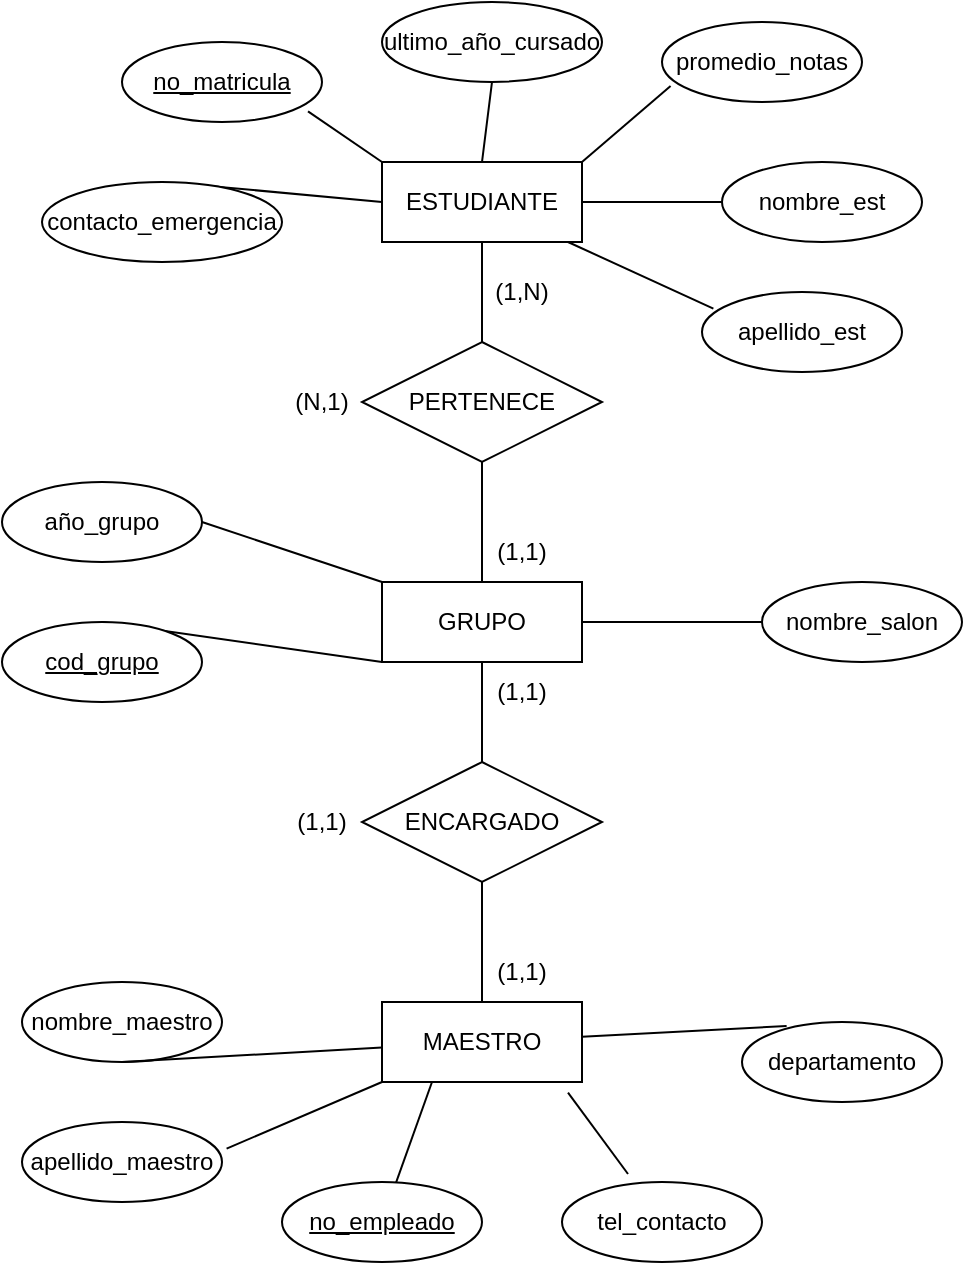 <mxfile version="24.2.7" type="github">
  <diagram id="R2lEEEUBdFMjLlhIrx00" name="Page-1">
    <mxGraphModel dx="1463" dy="652" grid="1" gridSize="10" guides="1" tooltips="1" connect="1" arrows="1" fold="1" page="1" pageScale="1" pageWidth="850" pageHeight="1100" math="0" shadow="0" extFonts="Permanent Marker^https://fonts.googleapis.com/css?family=Permanent+Marker">
      <root>
        <mxCell id="0" />
        <mxCell id="1" parent="0" />
        <mxCell id="sfVFJ_ldbt0xJAOG3OK--56" value="ESTUDIANTE" style="whiteSpace=wrap;html=1;align=center;" vertex="1" parent="1">
          <mxGeometry x="340" y="100" width="100" height="40" as="geometry" />
        </mxCell>
        <mxCell id="sfVFJ_ldbt0xJAOG3OK--57" value="MAESTRO" style="whiteSpace=wrap;html=1;align=center;" vertex="1" parent="1">
          <mxGeometry x="340" y="520" width="100" height="40" as="geometry" />
        </mxCell>
        <mxCell id="sfVFJ_ldbt0xJAOG3OK--58" value="GRUPO" style="whiteSpace=wrap;html=1;align=center;" vertex="1" parent="1">
          <mxGeometry x="340" y="310" width="100" height="40" as="geometry" />
        </mxCell>
        <mxCell id="sfVFJ_ldbt0xJAOG3OK--65" value="" style="endArrow=none;html=1;rounded=0;entryX=0.25;entryY=1;entryDx=0;entryDy=0;" edge="1" parent="1" source="sfVFJ_ldbt0xJAOG3OK--66" target="sfVFJ_ldbt0xJAOG3OK--57">
          <mxGeometry relative="1" as="geometry">
            <mxPoint x="580" y="340" as="sourcePoint" />
            <mxPoint x="610" y="330" as="targetPoint" />
          </mxGeometry>
        </mxCell>
        <mxCell id="sfVFJ_ldbt0xJAOG3OK--66" value="no_empleado" style="ellipse;whiteSpace=wrap;html=1;align=center;fontStyle=4;" vertex="1" parent="1">
          <mxGeometry x="290" y="610" width="100" height="40" as="geometry" />
        </mxCell>
        <mxCell id="sfVFJ_ldbt0xJAOG3OK--68" value="nombre_maestro" style="ellipse;whiteSpace=wrap;html=1;align=center;" vertex="1" parent="1">
          <mxGeometry x="160" y="510" width="100" height="40" as="geometry" />
        </mxCell>
        <mxCell id="sfVFJ_ldbt0xJAOG3OK--72" value="" style="endArrow=none;html=1;rounded=0;entryX=0.5;entryY=1;entryDx=0;entryDy=0;" edge="1" parent="1" source="sfVFJ_ldbt0xJAOG3OK--57" target="sfVFJ_ldbt0xJAOG3OK--68">
          <mxGeometry relative="1" as="geometry">
            <mxPoint x="620" y="90" as="sourcePoint" />
            <mxPoint x="620" y="90" as="targetPoint" />
          </mxGeometry>
        </mxCell>
        <mxCell id="sfVFJ_ldbt0xJAOG3OK--73" value="" style="endArrow=none;html=1;rounded=0;entryX=0.223;entryY=0.05;entryDx=0;entryDy=0;entryPerimeter=0;" edge="1" parent="1" source="sfVFJ_ldbt0xJAOG3OK--57" target="sfVFJ_ldbt0xJAOG3OK--74">
          <mxGeometry relative="1" as="geometry">
            <mxPoint x="620" y="290" as="sourcePoint" />
            <mxPoint x="620" y="320" as="targetPoint" />
          </mxGeometry>
        </mxCell>
        <mxCell id="sfVFJ_ldbt0xJAOG3OK--74" value="departamento" style="ellipse;whiteSpace=wrap;html=1;align=center;" vertex="1" parent="1">
          <mxGeometry x="520" y="530" width="100" height="40" as="geometry" />
        </mxCell>
        <mxCell id="sfVFJ_ldbt0xJAOG3OK--75" value="no_matricula" style="ellipse;whiteSpace=wrap;html=1;align=center;fontStyle=4;" vertex="1" parent="1">
          <mxGeometry x="210" y="40" width="100" height="40" as="geometry" />
        </mxCell>
        <mxCell id="sfVFJ_ldbt0xJAOG3OK--76" value="" style="endArrow=none;html=1;rounded=0;exitX=0.93;exitY=0.867;exitDx=0;exitDy=0;exitPerimeter=0;entryX=0;entryY=0;entryDx=0;entryDy=0;" edge="1" parent="1" source="sfVFJ_ldbt0xJAOG3OK--75" target="sfVFJ_ldbt0xJAOG3OK--56">
          <mxGeometry relative="1" as="geometry">
            <mxPoint x="190" y="190" as="sourcePoint" />
            <mxPoint x="350" y="190" as="targetPoint" />
          </mxGeometry>
        </mxCell>
        <mxCell id="sfVFJ_ldbt0xJAOG3OK--77" value="" style="endArrow=none;html=1;rounded=0;entryX=0;entryY=1;entryDx=0;entryDy=0;exitX=0.5;exitY=0;exitDx=0;exitDy=0;" edge="1" parent="1" source="sfVFJ_ldbt0xJAOG3OK--78" target="sfVFJ_ldbt0xJAOG3OK--58">
          <mxGeometry relative="1" as="geometry">
            <mxPoint x="120" y="540" as="sourcePoint" />
            <mxPoint x="280" y="540" as="targetPoint" />
          </mxGeometry>
        </mxCell>
        <mxCell id="sfVFJ_ldbt0xJAOG3OK--78" value="cod_grupo" style="ellipse;whiteSpace=wrap;html=1;align=center;fontStyle=4;" vertex="1" parent="1">
          <mxGeometry x="150" y="330" width="100" height="40" as="geometry" />
        </mxCell>
        <mxCell id="sfVFJ_ldbt0xJAOG3OK--79" value="" style="endArrow=none;html=1;rounded=0;entryX=0;entryY=0.5;entryDx=0;entryDy=0;exitX=0.637;exitY=0.033;exitDx=0;exitDy=0;exitPerimeter=0;" edge="1" parent="1" source="sfVFJ_ldbt0xJAOG3OK--80" target="sfVFJ_ldbt0xJAOG3OK--56">
          <mxGeometry relative="1" as="geometry">
            <mxPoint x="110" y="290" as="sourcePoint" />
            <mxPoint x="220" y="330" as="targetPoint" />
          </mxGeometry>
        </mxCell>
        <mxCell id="sfVFJ_ldbt0xJAOG3OK--80" value="contacto_emergencia" style="ellipse;whiteSpace=wrap;html=1;align=center;" vertex="1" parent="1">
          <mxGeometry x="170" y="110" width="120" height="40" as="geometry" />
        </mxCell>
        <mxCell id="sfVFJ_ldbt0xJAOG3OK--82" value="ultimo_año_cursado" style="ellipse;whiteSpace=wrap;html=1;align=center;" vertex="1" parent="1">
          <mxGeometry x="340" y="20" width="110" height="40" as="geometry" />
        </mxCell>
        <mxCell id="sfVFJ_ldbt0xJAOG3OK--83" value="" style="endArrow=none;html=1;rounded=0;exitX=0.5;exitY=1;exitDx=0;exitDy=0;entryX=0.5;entryY=0;entryDx=0;entryDy=0;" edge="1" parent="1" source="sfVFJ_ldbt0xJAOG3OK--82" target="sfVFJ_ldbt0xJAOG3OK--56">
          <mxGeometry relative="1" as="geometry">
            <mxPoint x="210" y="340" as="sourcePoint" />
            <mxPoint x="370" y="340" as="targetPoint" />
          </mxGeometry>
        </mxCell>
        <mxCell id="sfVFJ_ldbt0xJAOG3OK--85" value="promedio_notas" style="ellipse;whiteSpace=wrap;html=1;align=center;" vertex="1" parent="1">
          <mxGeometry x="480" y="30" width="100" height="40" as="geometry" />
        </mxCell>
        <mxCell id="sfVFJ_ldbt0xJAOG3OK--87" value="" style="endArrow=none;html=1;rounded=0;exitX=0.043;exitY=0.8;exitDx=0;exitDy=0;exitPerimeter=0;entryX=1;entryY=0;entryDx=0;entryDy=0;" edge="1" parent="1" source="sfVFJ_ldbt0xJAOG3OK--85" target="sfVFJ_ldbt0xJAOG3OK--56">
          <mxGeometry relative="1" as="geometry">
            <mxPoint x="190" y="370" as="sourcePoint" />
            <mxPoint x="350" y="370" as="targetPoint" />
          </mxGeometry>
        </mxCell>
        <mxCell id="sfVFJ_ldbt0xJAOG3OK--88" value="" style="endArrow=none;html=1;rounded=0;exitX=1;exitY=0.5;exitDx=0;exitDy=0;entryX=0;entryY=0;entryDx=0;entryDy=0;" edge="1" parent="1" source="sfVFJ_ldbt0xJAOG3OK--89" target="sfVFJ_ldbt0xJAOG3OK--58">
          <mxGeometry relative="1" as="geometry">
            <mxPoint x="270" y="270" as="sourcePoint" />
            <mxPoint x="340" y="290" as="targetPoint" />
          </mxGeometry>
        </mxCell>
        <mxCell id="sfVFJ_ldbt0xJAOG3OK--89" value="año_grupo" style="ellipse;whiteSpace=wrap;html=1;align=center;" vertex="1" parent="1">
          <mxGeometry x="150" y="260" width="100" height="40" as="geometry" />
        </mxCell>
        <mxCell id="sfVFJ_ldbt0xJAOG3OK--91" value="" style="endArrow=none;html=1;rounded=0;exitX=1;exitY=0.5;exitDx=0;exitDy=0;entryX=0;entryY=0.5;entryDx=0;entryDy=0;" edge="1" parent="1" source="sfVFJ_ldbt0xJAOG3OK--58" target="sfVFJ_ldbt0xJAOG3OK--92">
          <mxGeometry relative="1" as="geometry">
            <mxPoint x="470" y="309.5" as="sourcePoint" />
            <mxPoint x="520" y="310" as="targetPoint" />
          </mxGeometry>
        </mxCell>
        <mxCell id="sfVFJ_ldbt0xJAOG3OK--92" value="nombre_salon" style="ellipse;whiteSpace=wrap;html=1;align=center;" vertex="1" parent="1">
          <mxGeometry x="530" y="310" width="100" height="40" as="geometry" />
        </mxCell>
        <mxCell id="sfVFJ_ldbt0xJAOG3OK--93" value="PERTENECE" style="shape=rhombus;perimeter=rhombusPerimeter;whiteSpace=wrap;html=1;align=center;" vertex="1" parent="1">
          <mxGeometry x="330" y="190" width="120" height="60" as="geometry" />
        </mxCell>
        <mxCell id="sfVFJ_ldbt0xJAOG3OK--94" value="ENCARGADO" style="shape=rhombus;perimeter=rhombusPerimeter;whiteSpace=wrap;html=1;align=center;" vertex="1" parent="1">
          <mxGeometry x="330" y="400" width="120" height="60" as="geometry" />
        </mxCell>
        <mxCell id="sfVFJ_ldbt0xJAOG3OK--95" value="" style="endArrow=none;html=1;rounded=0;entryX=0.5;entryY=0;entryDx=0;entryDy=0;exitX=0.5;exitY=1;exitDx=0;exitDy=0;" edge="1" parent="1" source="sfVFJ_ldbt0xJAOG3OK--94" target="sfVFJ_ldbt0xJAOG3OK--57">
          <mxGeometry relative="1" as="geometry">
            <mxPoint x="180" y="420" as="sourcePoint" />
            <mxPoint x="340" y="420" as="targetPoint" />
          </mxGeometry>
        </mxCell>
        <mxCell id="sfVFJ_ldbt0xJAOG3OK--96" value="" style="endArrow=none;html=1;rounded=0;exitX=0.5;exitY=1;exitDx=0;exitDy=0;entryX=0.5;entryY=0;entryDx=0;entryDy=0;" edge="1" parent="1" source="sfVFJ_ldbt0xJAOG3OK--56" target="sfVFJ_ldbt0xJAOG3OK--93">
          <mxGeometry relative="1" as="geometry">
            <mxPoint x="490" y="220" as="sourcePoint" />
            <mxPoint x="650" y="220" as="targetPoint" />
          </mxGeometry>
        </mxCell>
        <mxCell id="sfVFJ_ldbt0xJAOG3OK--97" value="" style="endArrow=none;html=1;rounded=0;exitX=0.5;exitY=1;exitDx=0;exitDy=0;entryX=0.5;entryY=0;entryDx=0;entryDy=0;" edge="1" parent="1" source="sfVFJ_ldbt0xJAOG3OK--58" target="sfVFJ_ldbt0xJAOG3OK--94">
          <mxGeometry relative="1" as="geometry">
            <mxPoint x="320" y="380" as="sourcePoint" />
            <mxPoint x="480" y="380" as="targetPoint" />
          </mxGeometry>
        </mxCell>
        <mxCell id="sfVFJ_ldbt0xJAOG3OK--98" value="" style="endArrow=none;html=1;rounded=0;exitX=0.5;exitY=1;exitDx=0;exitDy=0;entryX=0.5;entryY=0;entryDx=0;entryDy=0;" edge="1" parent="1" source="sfVFJ_ldbt0xJAOG3OK--93" target="sfVFJ_ldbt0xJAOG3OK--58">
          <mxGeometry relative="1" as="geometry">
            <mxPoint x="450" y="250" as="sourcePoint" />
            <mxPoint x="610" y="250" as="targetPoint" />
          </mxGeometry>
        </mxCell>
        <mxCell id="sfVFJ_ldbt0xJAOG3OK--100" value="(1,N)" style="text;strokeColor=none;align=center;fillColor=none;html=1;verticalAlign=middle;whiteSpace=wrap;rounded=0;" vertex="1" parent="1">
          <mxGeometry x="380" y="150" width="60" height="30" as="geometry" />
        </mxCell>
        <mxCell id="sfVFJ_ldbt0xJAOG3OK--101" value="(1,1)" style="text;strokeColor=none;align=center;fillColor=none;html=1;verticalAlign=middle;whiteSpace=wrap;rounded=0;" vertex="1" parent="1">
          <mxGeometry x="380" y="280" width="60" height="30" as="geometry" />
        </mxCell>
        <mxCell id="sfVFJ_ldbt0xJAOG3OK--102" value="(N,1)" style="text;strokeColor=none;align=center;fillColor=none;html=1;verticalAlign=middle;whiteSpace=wrap;rounded=0;" vertex="1" parent="1">
          <mxGeometry x="280" y="205" width="60" height="30" as="geometry" />
        </mxCell>
        <mxCell id="sfVFJ_ldbt0xJAOG3OK--103" value="(1,1)" style="text;strokeColor=none;align=center;fillColor=none;html=1;verticalAlign=middle;whiteSpace=wrap;rounded=0;" vertex="1" parent="1">
          <mxGeometry x="380" y="350" width="60" height="30" as="geometry" />
        </mxCell>
        <mxCell id="sfVFJ_ldbt0xJAOG3OK--104" value="(1,1)" style="text;strokeColor=none;align=center;fillColor=none;html=1;verticalAlign=middle;whiteSpace=wrap;rounded=0;" vertex="1" parent="1">
          <mxGeometry x="380" y="490" width="60" height="30" as="geometry" />
        </mxCell>
        <mxCell id="sfVFJ_ldbt0xJAOG3OK--105" value="(1,1)" style="text;strokeColor=none;align=center;fillColor=none;html=1;verticalAlign=middle;whiteSpace=wrap;rounded=0;" vertex="1" parent="1">
          <mxGeometry x="280" y="415" width="60" height="30" as="geometry" />
        </mxCell>
        <mxCell id="sfVFJ_ldbt0xJAOG3OK--106" value="apellido_maestro" style="ellipse;whiteSpace=wrap;html=1;align=center;" vertex="1" parent="1">
          <mxGeometry x="160" y="580" width="100" height="40" as="geometry" />
        </mxCell>
        <mxCell id="sfVFJ_ldbt0xJAOG3OK--107" value="tel_contacto" style="ellipse;whiteSpace=wrap;html=1;align=center;" vertex="1" parent="1">
          <mxGeometry x="430" y="610" width="100" height="40" as="geometry" />
        </mxCell>
        <mxCell id="sfVFJ_ldbt0xJAOG3OK--108" value="" style="endArrow=none;html=1;rounded=0;exitX=0.33;exitY=-0.1;exitDx=0;exitDy=0;exitPerimeter=0;entryX=0.93;entryY=1.133;entryDx=0;entryDy=0;entryPerimeter=0;" edge="1" parent="1" source="sfVFJ_ldbt0xJAOG3OK--107" target="sfVFJ_ldbt0xJAOG3OK--57">
          <mxGeometry relative="1" as="geometry">
            <mxPoint x="550" y="430" as="sourcePoint" />
            <mxPoint x="710" y="430" as="targetPoint" />
          </mxGeometry>
        </mxCell>
        <mxCell id="sfVFJ_ldbt0xJAOG3OK--109" value="" style="endArrow=none;html=1;rounded=0;exitX=1.023;exitY=0.333;exitDx=0;exitDy=0;exitPerimeter=0;entryX=0;entryY=1;entryDx=0;entryDy=0;" edge="1" parent="1" source="sfVFJ_ldbt0xJAOG3OK--106" target="sfVFJ_ldbt0xJAOG3OK--57">
          <mxGeometry relative="1" as="geometry">
            <mxPoint x="150" y="420" as="sourcePoint" />
            <mxPoint x="310" y="420" as="targetPoint" />
          </mxGeometry>
        </mxCell>
        <mxCell id="sfVFJ_ldbt0xJAOG3OK--110" value="nombre_est" style="ellipse;whiteSpace=wrap;html=1;align=center;" vertex="1" parent="1">
          <mxGeometry x="510" y="100" width="100" height="40" as="geometry" />
        </mxCell>
        <mxCell id="sfVFJ_ldbt0xJAOG3OK--111" value="apellido_est" style="ellipse;whiteSpace=wrap;html=1;align=center;" vertex="1" parent="1">
          <mxGeometry x="500" y="165" width="100" height="40" as="geometry" />
        </mxCell>
        <mxCell id="sfVFJ_ldbt0xJAOG3OK--112" value="" style="endArrow=none;html=1;rounded=0;exitX=1;exitY=0.5;exitDx=0;exitDy=0;entryX=0;entryY=0.5;entryDx=0;entryDy=0;" edge="1" parent="1" source="sfVFJ_ldbt0xJAOG3OK--56" target="sfVFJ_ldbt0xJAOG3OK--110">
          <mxGeometry relative="1" as="geometry">
            <mxPoint x="490" y="260" as="sourcePoint" />
            <mxPoint x="650" y="260" as="targetPoint" />
          </mxGeometry>
        </mxCell>
        <mxCell id="sfVFJ_ldbt0xJAOG3OK--113" value="" style="endArrow=none;html=1;rounded=0;exitX=0.93;exitY=1;exitDx=0;exitDy=0;exitPerimeter=0;entryX=0.057;entryY=0.208;entryDx=0;entryDy=0;entryPerimeter=0;" edge="1" parent="1" source="sfVFJ_ldbt0xJAOG3OK--56" target="sfVFJ_ldbt0xJAOG3OK--111">
          <mxGeometry relative="1" as="geometry">
            <mxPoint x="440" y="150" as="sourcePoint" />
            <mxPoint x="600" y="150" as="targetPoint" />
          </mxGeometry>
        </mxCell>
      </root>
    </mxGraphModel>
  </diagram>
</mxfile>
